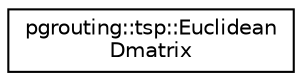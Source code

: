 digraph "Graphical Class Hierarchy"
{
  edge [fontname="Helvetica",fontsize="10",labelfontname="Helvetica",labelfontsize="10"];
  node [fontname="Helvetica",fontsize="10",shape=record];
  rankdir="LR";
  Node0 [label="pgrouting::tsp::Euclidean\lDmatrix",height=0.2,width=0.4,color="black", fillcolor="white", style="filled",URL="$classpgrouting_1_1tsp_1_1EuclideanDmatrix.html"];
}
